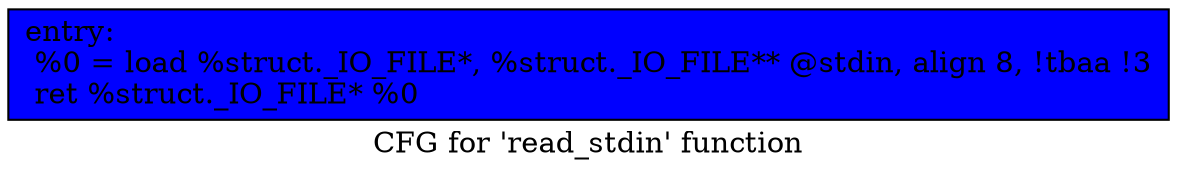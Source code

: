 digraph "CFG for 'read_stdin' function" {
	label="CFG for 'read_stdin' function";

	Node0x643e390 [shape=record, style = filled, fillcolor = blue, label="{entry:\l  %0 = load %struct._IO_FILE*, %struct._IO_FILE** @stdin, align 8, !tbaa !3\l  ret %struct._IO_FILE* %0\l}"];
}
